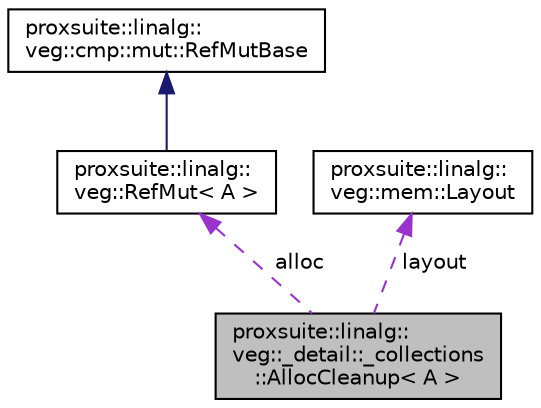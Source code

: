digraph "proxsuite::linalg::veg::_detail::_collections::AllocCleanup&lt; A &gt;"
{
 // LATEX_PDF_SIZE
  bgcolor="transparent";
  edge [fontname="Helvetica",fontsize="10",labelfontname="Helvetica",labelfontsize="10"];
  node [fontname="Helvetica",fontsize="10",shape=record];
  Node1 [label="proxsuite::linalg::\lveg::_detail::_collections\l::AllocCleanup\< A \>",height=0.2,width=0.4,color="black", fillcolor="grey75", style="filled", fontcolor="black",tooltip=" "];
  Node2 -> Node1 [dir="back",color="darkorchid3",fontsize="10",style="dashed",label=" alloc" ,fontname="Helvetica"];
  Node2 [label="proxsuite::linalg::\lveg::RefMut\< A \>",height=0.2,width=0.4,color="black",URL="$structproxsuite_1_1linalg_1_1veg_1_1_ref_mut.html",tooltip=" "];
  Node3 -> Node2 [dir="back",color="midnightblue",fontsize="10",style="solid",fontname="Helvetica"];
  Node3 [label="proxsuite::linalg::\lveg::cmp::mut::RefMutBase",height=0.2,width=0.4,color="black",URL="$structproxsuite_1_1linalg_1_1veg_1_1cmp_1_1mut_1_1_ref_mut_base.html",tooltip=" "];
  Node4 -> Node1 [dir="back",color="darkorchid3",fontsize="10",style="dashed",label=" layout" ,fontname="Helvetica"];
  Node4 [label="proxsuite::linalg::\lveg::mem::Layout",height=0.2,width=0.4,color="black",URL="$structproxsuite_1_1linalg_1_1veg_1_1mem_1_1_layout.html",tooltip=" "];
}
